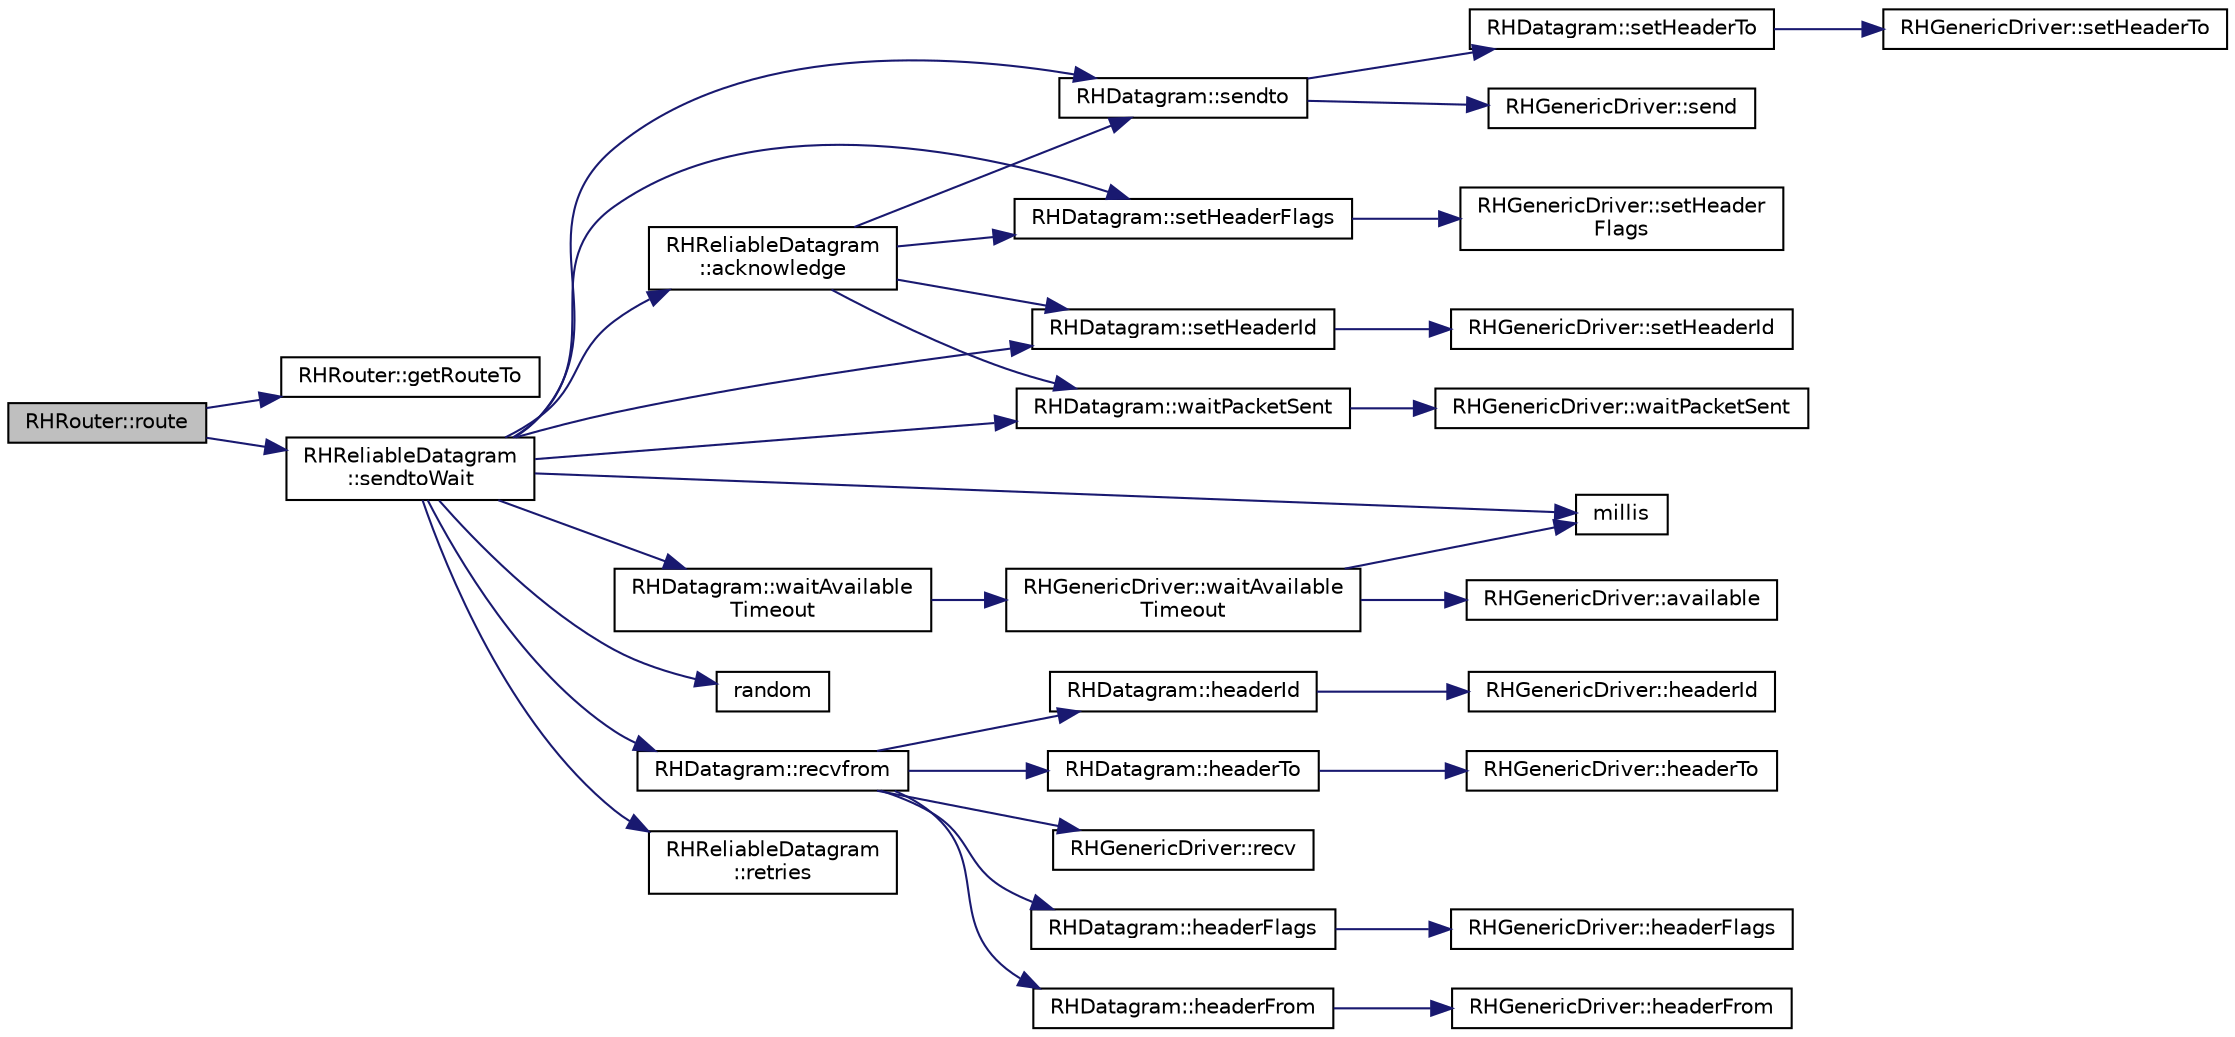 digraph "RHRouter::route"
{
 // LATEX_PDF_SIZE
  edge [fontname="Helvetica",fontsize="10",labelfontname="Helvetica",labelfontsize="10"];
  node [fontname="Helvetica",fontsize="10",shape=record];
  rankdir="LR";
  Node1 [label="RHRouter::route",height=0.2,width=0.4,color="black", fillcolor="grey75", style="filled", fontcolor="black",tooltip=" "];
  Node1 -> Node2 [color="midnightblue",fontsize="10",style="solid",fontname="Helvetica"];
  Node2 [label="RHRouter::getRouteTo",height=0.2,width=0.4,color="black", fillcolor="white", style="filled",URL="$class_r_h_router.html#af9963186db7d5b88c4e6c212ffe2b07b",tooltip=" "];
  Node1 -> Node3 [color="midnightblue",fontsize="10",style="solid",fontname="Helvetica"];
  Node3 [label="RHReliableDatagram\l::sendtoWait",height=0.2,width=0.4,color="black", fillcolor="white", style="filled",URL="$class_r_h_reliable_datagram.html#ad282ac147986a63692582f323b56c47f",tooltip=" "];
  Node3 -> Node4 [color="midnightblue",fontsize="10",style="solid",fontname="Helvetica"];
  Node4 [label="RHReliableDatagram\l::acknowledge",height=0.2,width=0.4,color="black", fillcolor="white", style="filled",URL="$class_r_h_reliable_datagram.html#ad1ea9f35e98d248bf595563e52f66183",tooltip=" "];
  Node4 -> Node5 [color="midnightblue",fontsize="10",style="solid",fontname="Helvetica"];
  Node5 [label="RHDatagram::sendto",height=0.2,width=0.4,color="black", fillcolor="white", style="filled",URL="$class_r_h_datagram.html#a99894e3465aa607022cc240cc0394462",tooltip=" "];
  Node5 -> Node6 [color="midnightblue",fontsize="10",style="solid",fontname="Helvetica"];
  Node6 [label="RHGenericDriver::send",height=0.2,width=0.4,color="black", fillcolor="white", style="filled",URL="$class_r_h_generic_driver.html#a5716069edea652af8019daaeb64357ee",tooltip=" "];
  Node5 -> Node7 [color="midnightblue",fontsize="10",style="solid",fontname="Helvetica"];
  Node7 [label="RHDatagram::setHeaderTo",height=0.2,width=0.4,color="black", fillcolor="white", style="filled",URL="$class_r_h_datagram.html#aa4d577cb119ed5a37d20d9cdbc30c942",tooltip=" "];
  Node7 -> Node8 [color="midnightblue",fontsize="10",style="solid",fontname="Helvetica"];
  Node8 [label="RHGenericDriver::setHeaderTo",height=0.2,width=0.4,color="black", fillcolor="white", style="filled",URL="$class_r_h_generic_driver.html#a182436232f7a345bca0d1766d242f3fb",tooltip=" "];
  Node4 -> Node9 [color="midnightblue",fontsize="10",style="solid",fontname="Helvetica"];
  Node9 [label="RHDatagram::setHeaderFlags",height=0.2,width=0.4,color="black", fillcolor="white", style="filled",URL="$class_r_h_datagram.html#a10dca3a92476b8ab7728bf39632a44cd",tooltip=" "];
  Node9 -> Node10 [color="midnightblue",fontsize="10",style="solid",fontname="Helvetica"];
  Node10 [label="RHGenericDriver::setHeader\lFlags",height=0.2,width=0.4,color="black", fillcolor="white", style="filled",URL="$class_r_h_generic_driver.html#acb992b3c5e360e68b67e4843558bcf3b",tooltip=" "];
  Node4 -> Node11 [color="midnightblue",fontsize="10",style="solid",fontname="Helvetica"];
  Node11 [label="RHDatagram::setHeaderId",height=0.2,width=0.4,color="black", fillcolor="white", style="filled",URL="$class_r_h_datagram.html#a4aac12bf5bcc900eb525fa1676113803",tooltip=" "];
  Node11 -> Node12 [color="midnightblue",fontsize="10",style="solid",fontname="Helvetica"];
  Node12 [label="RHGenericDriver::setHeaderId",height=0.2,width=0.4,color="black", fillcolor="white", style="filled",URL="$class_r_h_generic_driver.html#a4dd57079264bda98bc89145fe5d2eb8f",tooltip=" "];
  Node4 -> Node13 [color="midnightblue",fontsize="10",style="solid",fontname="Helvetica"];
  Node13 [label="RHDatagram::waitPacketSent",height=0.2,width=0.4,color="black", fillcolor="white", style="filled",URL="$class_r_h_datagram.html#a3b453d9b83c4da71acc62eea77af3d73",tooltip=" "];
  Node13 -> Node14 [color="midnightblue",fontsize="10",style="solid",fontname="Helvetica"];
  Node14 [label="RHGenericDriver::waitPacketSent",height=0.2,width=0.4,color="black", fillcolor="white", style="filled",URL="$class_r_h_generic_driver.html#a7506f47e9a391ffa05f7271950c26ffe",tooltip=" "];
  Node3 -> Node15 [color="midnightblue",fontsize="10",style="solid",fontname="Helvetica"];
  Node15 [label="millis",height=0.2,width=0.4,color="black", fillcolor="white", style="filled",URL="$_ras_pi_8cpp.html#a6ff7f2532a22366f0013bc41397129fd",tooltip=" "];
  Node3 -> Node16 [color="midnightblue",fontsize="10",style="solid",fontname="Helvetica"];
  Node16 [label="random",height=0.2,width=0.4,color="black", fillcolor="white", style="filled",URL="$_ras_pi_8cpp.html#a2d69632859fb548f0e5a74f77d36b1eb",tooltip=" "];
  Node3 -> Node17 [color="midnightblue",fontsize="10",style="solid",fontname="Helvetica"];
  Node17 [label="RHDatagram::recvfrom",height=0.2,width=0.4,color="black", fillcolor="white", style="filled",URL="$class_r_h_datagram.html#a76f519f91e9fd435e1c0be67ad999420",tooltip=" "];
  Node17 -> Node18 [color="midnightblue",fontsize="10",style="solid",fontname="Helvetica"];
  Node18 [label="RHDatagram::headerFlags",height=0.2,width=0.4,color="black", fillcolor="white", style="filled",URL="$class_r_h_datagram.html#a7bb61fc918e1844ec24cb696ec8cd87b",tooltip=" "];
  Node18 -> Node19 [color="midnightblue",fontsize="10",style="solid",fontname="Helvetica"];
  Node19 [label="RHGenericDriver::headerFlags",height=0.2,width=0.4,color="black", fillcolor="white", style="filled",URL="$class_r_h_generic_driver.html#a056fbd2df558971fe8a1653499a37c63",tooltip=" "];
  Node17 -> Node20 [color="midnightblue",fontsize="10",style="solid",fontname="Helvetica"];
  Node20 [label="RHDatagram::headerFrom",height=0.2,width=0.4,color="black", fillcolor="white", style="filled",URL="$class_r_h_datagram.html#a216f6cafb7de91cc85af38dc6155c113",tooltip=" "];
  Node20 -> Node21 [color="midnightblue",fontsize="10",style="solid",fontname="Helvetica"];
  Node21 [label="RHGenericDriver::headerFrom",height=0.2,width=0.4,color="black", fillcolor="white", style="filled",URL="$class_r_h_generic_driver.html#a8cf7a972186592c51c6fde034d17ab9f",tooltip=" "];
  Node17 -> Node22 [color="midnightblue",fontsize="10",style="solid",fontname="Helvetica"];
  Node22 [label="RHDatagram::headerId",height=0.2,width=0.4,color="black", fillcolor="white", style="filled",URL="$class_r_h_datagram.html#a1db8fccebe40bb24950b1d3a3013880d",tooltip=" "];
  Node22 -> Node23 [color="midnightblue",fontsize="10",style="solid",fontname="Helvetica"];
  Node23 [label="RHGenericDriver::headerId",height=0.2,width=0.4,color="black", fillcolor="white", style="filled",URL="$class_r_h_generic_driver.html#a81548960bb29a3ac35325c74cd562f45",tooltip=" "];
  Node17 -> Node24 [color="midnightblue",fontsize="10",style="solid",fontname="Helvetica"];
  Node24 [label="RHDatagram::headerTo",height=0.2,width=0.4,color="black", fillcolor="white", style="filled",URL="$class_r_h_datagram.html#ac24d1bedb469a506a51526341c3f0a58",tooltip=" "];
  Node24 -> Node25 [color="midnightblue",fontsize="10",style="solid",fontname="Helvetica"];
  Node25 [label="RHGenericDriver::headerTo",height=0.2,width=0.4,color="black", fillcolor="white", style="filled",URL="$class_r_h_generic_driver.html#a6f49c9fe68354b50988dec435fa8d086",tooltip=" "];
  Node17 -> Node26 [color="midnightblue",fontsize="10",style="solid",fontname="Helvetica"];
  Node26 [label="RHGenericDriver::recv",height=0.2,width=0.4,color="black", fillcolor="white", style="filled",URL="$class_r_h_generic_driver.html#a58f0f64dff770bbeb1b197a5fca0579a",tooltip=" "];
  Node3 -> Node27 [color="midnightblue",fontsize="10",style="solid",fontname="Helvetica"];
  Node27 [label="RHReliableDatagram\l::retries",height=0.2,width=0.4,color="black", fillcolor="white", style="filled",URL="$class_r_h_reliable_datagram.html#ac6be14d9e660e1a4538376d4b4931d1d",tooltip=" "];
  Node3 -> Node5 [color="midnightblue",fontsize="10",style="solid",fontname="Helvetica"];
  Node3 -> Node9 [color="midnightblue",fontsize="10",style="solid",fontname="Helvetica"];
  Node3 -> Node11 [color="midnightblue",fontsize="10",style="solid",fontname="Helvetica"];
  Node3 -> Node28 [color="midnightblue",fontsize="10",style="solid",fontname="Helvetica"];
  Node28 [label="RHDatagram::waitAvailable\lTimeout",height=0.2,width=0.4,color="black", fillcolor="white", style="filled",URL="$class_r_h_datagram.html#a01757f63f461642e91065421702872a5",tooltip=" "];
  Node28 -> Node29 [color="midnightblue",fontsize="10",style="solid",fontname="Helvetica"];
  Node29 [label="RHGenericDriver::waitAvailable\lTimeout",height=0.2,width=0.4,color="black", fillcolor="white", style="filled",URL="$class_r_h_generic_driver.html#a8ed545cecc22196a325333dc9637e4cf",tooltip=" "];
  Node29 -> Node30 [color="midnightblue",fontsize="10",style="solid",fontname="Helvetica"];
  Node30 [label="RHGenericDriver::available",height=0.2,width=0.4,color="black", fillcolor="white", style="filled",URL="$class_r_h_generic_driver.html#a2dd522b8eb16c51dc948b4ca4d623888",tooltip=" "];
  Node29 -> Node15 [color="midnightblue",fontsize="10",style="solid",fontname="Helvetica"];
  Node3 -> Node13 [color="midnightblue",fontsize="10",style="solid",fontname="Helvetica"];
}
